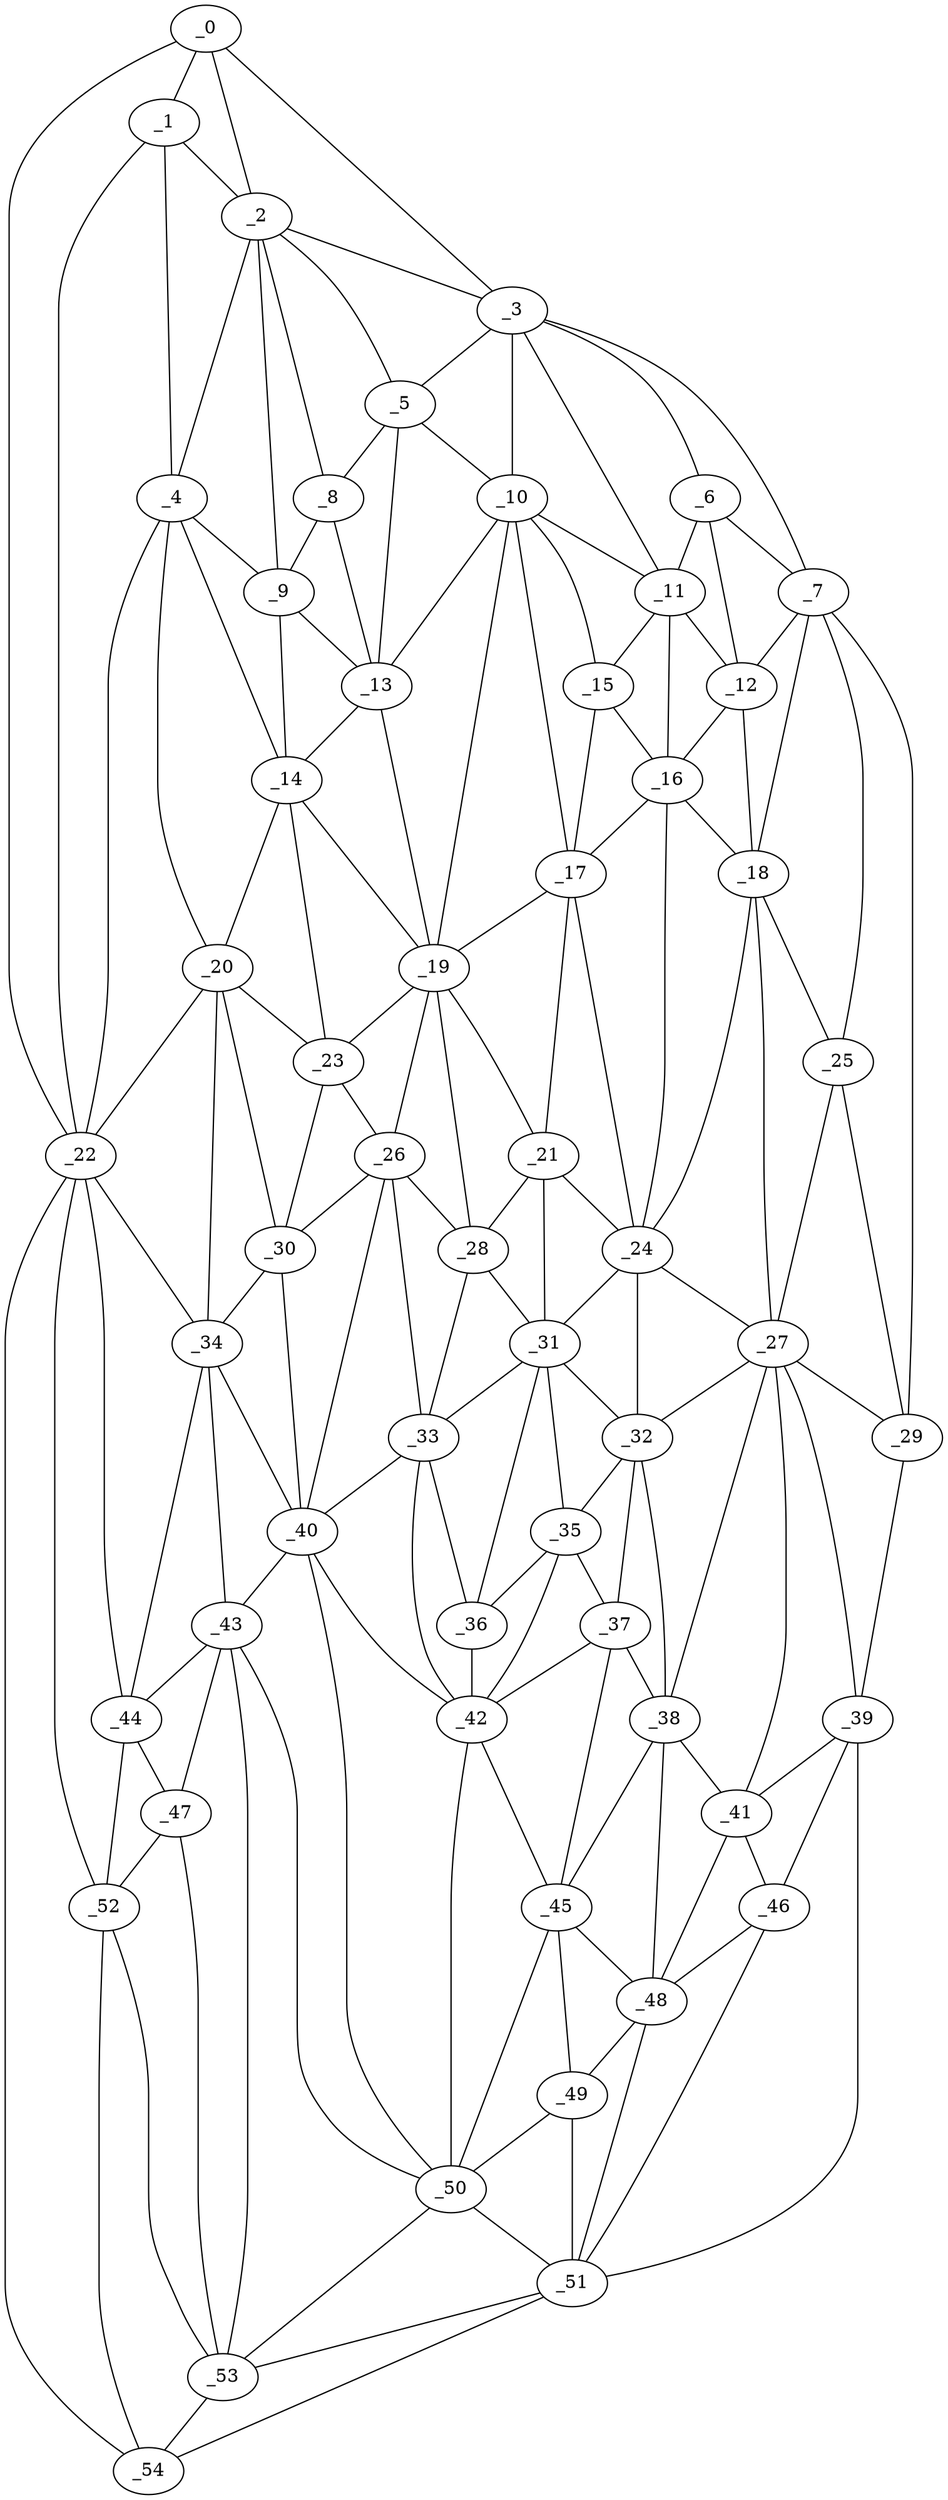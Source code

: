 graph "obj16__295.gxl" {
	_0	 [x=18,
		y=15];
	_1	 [x=22,
		y=26];
	_0 -- _1	 [valence=1];
	_2	 [x=23,
		y=54];
	_0 -- _2	 [valence=2];
	_3	 [x=24,
		y=102];
	_0 -- _3	 [valence=1];
	_22	 [x=64,
		y=8];
	_0 -- _22	 [valence=1];
	_1 -- _2	 [valence=2];
	_4	 [x=29,
		y=40];
	_1 -- _4	 [valence=2];
	_1 -- _22	 [valence=1];
	_2 -- _3	 [valence=1];
	_2 -- _4	 [valence=2];
	_5	 [x=32,
		y=73];
	_2 -- _5	 [valence=1];
	_8	 [x=35,
		y=61];
	_2 -- _8	 [valence=1];
	_9	 [x=40,
		y=53];
	_2 -- _9	 [valence=2];
	_3 -- _5	 [valence=2];
	_6	 [x=33,
		y=110];
	_3 -- _6	 [valence=1];
	_7	 [x=33,
		y=118];
	_3 -- _7	 [valence=1];
	_10	 [x=40,
		y=80];
	_3 -- _10	 [valence=1];
	_11	 [x=40,
		y=97];
	_3 -- _11	 [valence=2];
	_4 -- _9	 [valence=2];
	_14	 [x=45,
		y=50];
	_4 -- _14	 [valence=1];
	_20	 [x=63,
		y=45];
	_4 -- _20	 [valence=2];
	_4 -- _22	 [valence=1];
	_5 -- _8	 [valence=2];
	_5 -- _10	 [valence=2];
	_13	 [x=44,
		y=68];
	_5 -- _13	 [valence=2];
	_6 -- _7	 [valence=1];
	_6 -- _11	 [valence=2];
	_12	 [x=43,
		y=108];
	_6 -- _12	 [valence=2];
	_7 -- _12	 [valence=2];
	_18	 [x=54,
		y=112];
	_7 -- _18	 [valence=1];
	_25	 [x=65,
		y=120];
	_7 -- _25	 [valence=1];
	_29	 [x=73,
		y=123];
	_7 -- _29	 [valence=1];
	_8 -- _9	 [valence=2];
	_8 -- _13	 [valence=1];
	_9 -- _13	 [valence=2];
	_9 -- _14	 [valence=1];
	_10 -- _11	 [valence=2];
	_10 -- _13	 [valence=2];
	_15	 [x=46,
		y=90];
	_10 -- _15	 [valence=2];
	_17	 [x=53,
		y=90];
	_10 -- _17	 [valence=2];
	_19	 [x=56,
		y=68];
	_10 -- _19	 [valence=2];
	_11 -- _12	 [valence=1];
	_11 -- _15	 [valence=1];
	_16	 [x=51,
		y=101];
	_11 -- _16	 [valence=2];
	_12 -- _16	 [valence=2];
	_12 -- _18	 [valence=2];
	_13 -- _14	 [valence=2];
	_13 -- _19	 [valence=1];
	_14 -- _19	 [valence=2];
	_14 -- _20	 [valence=2];
	_23	 [x=64,
		y=59];
	_14 -- _23	 [valence=2];
	_15 -- _16	 [valence=2];
	_15 -- _17	 [valence=1];
	_16 -- _17	 [valence=2];
	_16 -- _18	 [valence=2];
	_24	 [x=65,
		y=92];
	_16 -- _24	 [valence=2];
	_17 -- _19	 [valence=2];
	_21	 [x=63,
		y=83];
	_17 -- _21	 [valence=2];
	_17 -- _24	 [valence=1];
	_18 -- _24	 [valence=2];
	_18 -- _25	 [valence=2];
	_27	 [x=71,
		y=114];
	_18 -- _27	 [valence=1];
	_19 -- _21	 [valence=2];
	_19 -- _23	 [valence=1];
	_26	 [x=71,
		y=61];
	_19 -- _26	 [valence=2];
	_28	 [x=72,
		y=75];
	_19 -- _28	 [valence=2];
	_20 -- _22	 [valence=2];
	_20 -- _23	 [valence=2];
	_30	 [x=76,
		y=52];
	_20 -- _30	 [valence=2];
	_34	 [x=83,
		y=47];
	_20 -- _34	 [valence=2];
	_21 -- _24	 [valence=2];
	_21 -- _28	 [valence=2];
	_31	 [x=77,
		y=83];
	_21 -- _31	 [valence=1];
	_22 -- _34	 [valence=1];
	_44	 [x=97,
		y=43];
	_22 -- _44	 [valence=2];
	_52	 [x=110,
		y=25];
	_22 -- _52	 [valence=2];
	_54	 [x=112,
		y=16];
	_22 -- _54	 [valence=1];
	_23 -- _26	 [valence=2];
	_23 -- _30	 [valence=2];
	_24 -- _27	 [valence=2];
	_24 -- _31	 [valence=2];
	_32	 [x=79,
		y=96];
	_24 -- _32	 [valence=2];
	_25 -- _27	 [valence=1];
	_25 -- _29	 [valence=2];
	_26 -- _28	 [valence=1];
	_26 -- _30	 [valence=1];
	_33	 [x=80,
		y=74];
	_26 -- _33	 [valence=2];
	_40	 [x=90,
		y=59];
	_26 -- _40	 [valence=2];
	_27 -- _29	 [valence=1];
	_27 -- _32	 [valence=2];
	_38	 [x=88,
		y=102];
	_27 -- _38	 [valence=2];
	_39	 [x=89,
		y=121];
	_27 -- _39	 [valence=2];
	_41	 [x=92,
		y=112];
	_27 -- _41	 [valence=1];
	_28 -- _31	 [valence=2];
	_28 -- _33	 [valence=2];
	_29 -- _39	 [valence=1];
	_30 -- _34	 [valence=2];
	_30 -- _40	 [valence=2];
	_31 -- _32	 [valence=1];
	_31 -- _33	 [valence=2];
	_35	 [x=83,
		y=92];
	_31 -- _35	 [valence=2];
	_36	 [x=84,
		y=80];
	_31 -- _36	 [valence=1];
	_32 -- _35	 [valence=2];
	_37	 [x=87,
		y=97];
	_32 -- _37	 [valence=2];
	_32 -- _38	 [valence=1];
	_33 -- _36	 [valence=1];
	_33 -- _40	 [valence=1];
	_42	 [x=93,
		y=82];
	_33 -- _42	 [valence=2];
	_34 -- _40	 [valence=2];
	_43	 [x=95,
		y=57];
	_34 -- _43	 [valence=2];
	_34 -- _44	 [valence=1];
	_35 -- _36	 [valence=2];
	_35 -- _37	 [valence=2];
	_35 -- _42	 [valence=1];
	_36 -- _42	 [valence=2];
	_37 -- _38	 [valence=2];
	_37 -- _42	 [valence=2];
	_45	 [x=100,
		y=93];
	_37 -- _45	 [valence=1];
	_38 -- _41	 [valence=2];
	_38 -- _45	 [valence=2];
	_48	 [x=103,
		y=106];
	_38 -- _48	 [valence=1];
	_39 -- _41	 [valence=1];
	_46	 [x=102,
		y=115];
	_39 -- _46	 [valence=1];
	_51	 [x=108,
		y=113];
	_39 -- _51	 [valence=1];
	_40 -- _42	 [valence=1];
	_40 -- _43	 [valence=1];
	_50	 [x=106,
		y=71];
	_40 -- _50	 [valence=2];
	_41 -- _46	 [valence=2];
	_41 -- _48	 [valence=1];
	_42 -- _45	 [valence=2];
	_42 -- _50	 [valence=1];
	_43 -- _44	 [valence=2];
	_47	 [x=103,
		y=48];
	_43 -- _47	 [valence=1];
	_43 -- _50	 [valence=2];
	_53	 [x=110,
		y=53];
	_43 -- _53	 [valence=2];
	_44 -- _47	 [valence=2];
	_44 -- _52	 [valence=2];
	_45 -- _48	 [valence=2];
	_49	 [x=105,
		y=96];
	_45 -- _49	 [valence=1];
	_45 -- _50	 [valence=2];
	_46 -- _48	 [valence=2];
	_46 -- _51	 [valence=1];
	_47 -- _52	 [valence=1];
	_47 -- _53	 [valence=2];
	_48 -- _49	 [valence=2];
	_48 -- _51	 [valence=2];
	_49 -- _50	 [valence=1];
	_49 -- _51	 [valence=2];
	_50 -- _51	 [valence=2];
	_50 -- _53	 [valence=1];
	_51 -- _53	 [valence=2];
	_51 -- _54	 [valence=1];
	_52 -- _53	 [valence=2];
	_52 -- _54	 [valence=2];
	_53 -- _54	 [valence=1];
}
